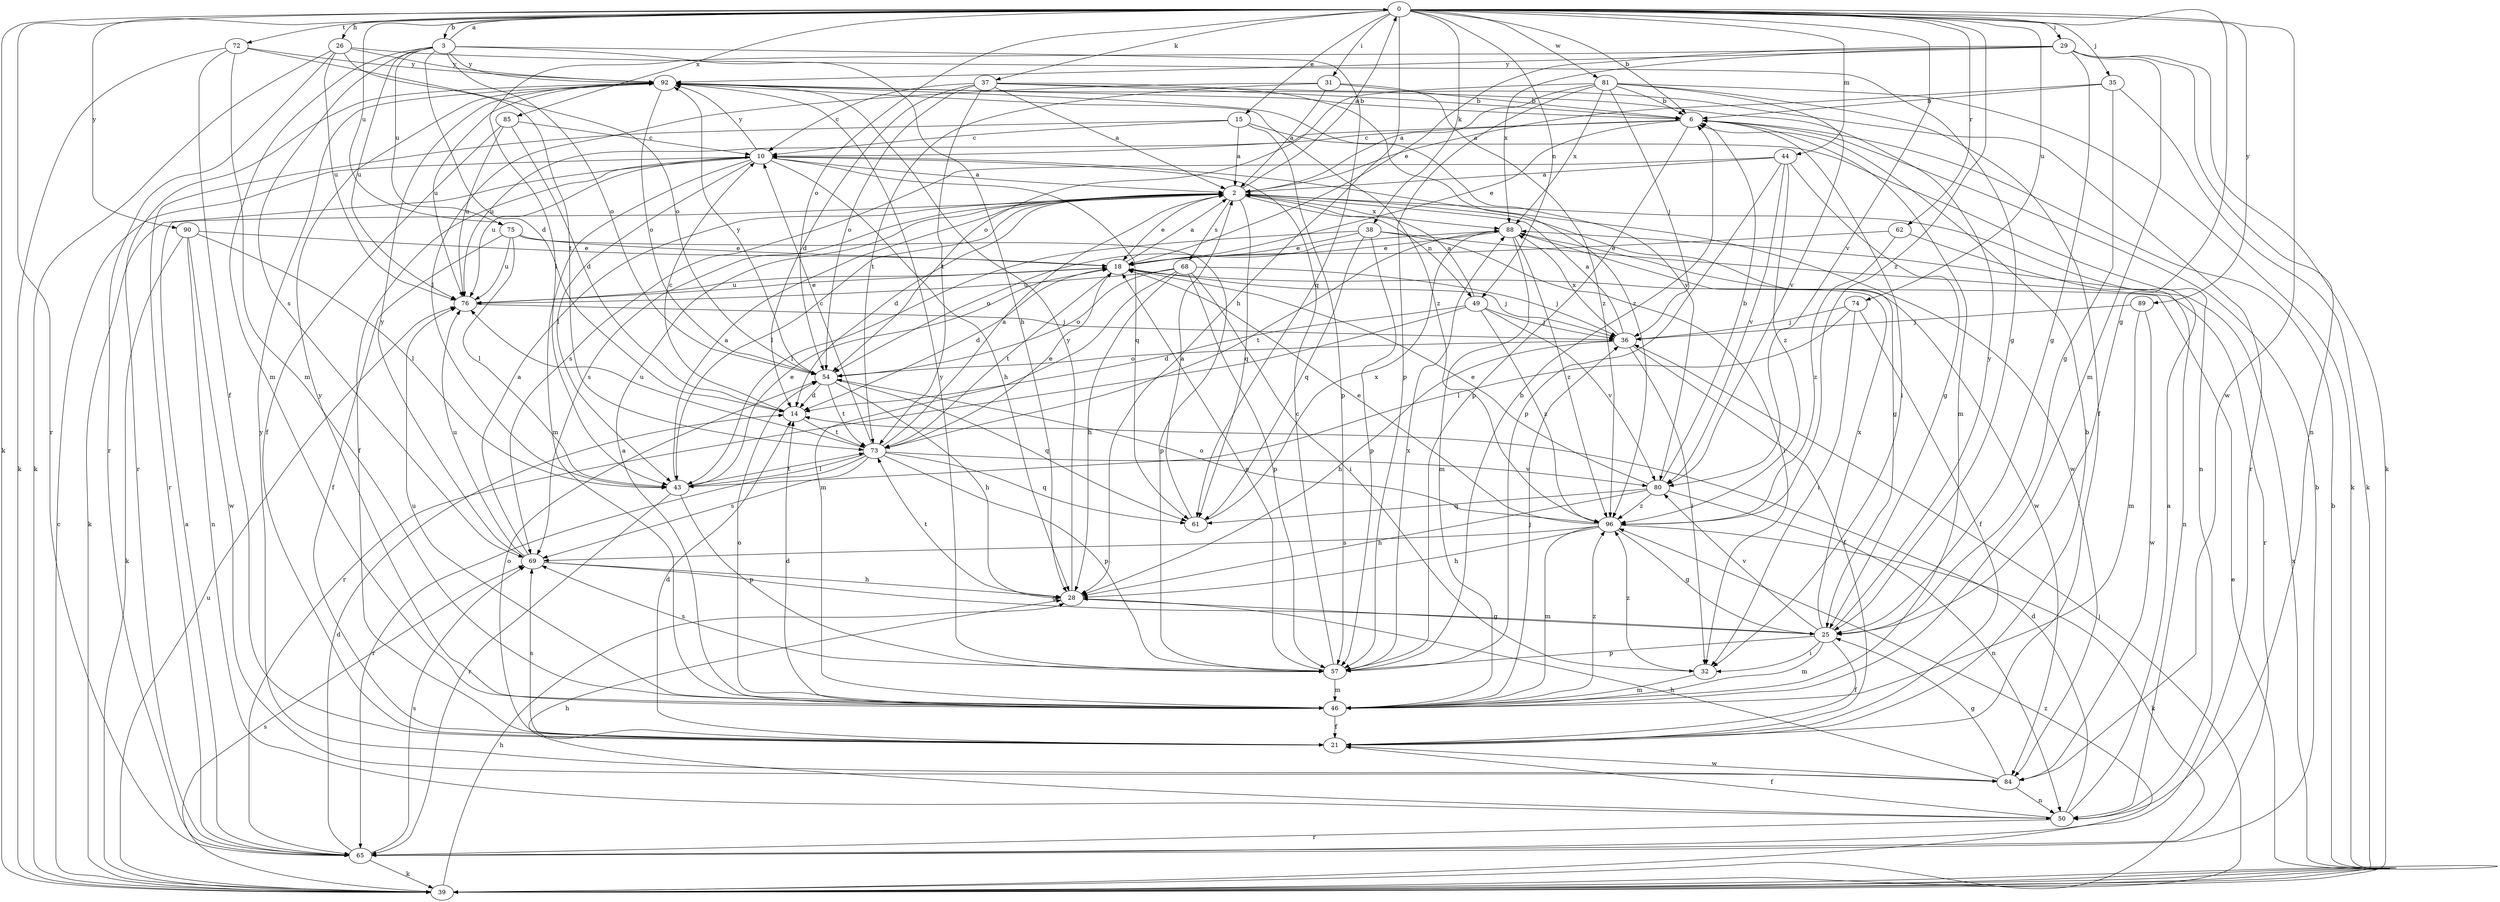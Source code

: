 strict digraph  {
0;
2;
3;
6;
10;
14;
15;
18;
21;
25;
26;
28;
29;
31;
32;
35;
36;
37;
38;
39;
43;
44;
46;
49;
50;
54;
57;
61;
62;
65;
68;
69;
72;
73;
74;
75;
76;
80;
81;
84;
85;
88;
89;
90;
92;
96;
0 -> 3  [label=b];
0 -> 6  [label=b];
0 -> 15  [label=e];
0 -> 25  [label=g];
0 -> 26  [label=h];
0 -> 28  [label=h];
0 -> 29  [label=i];
0 -> 31  [label=i];
0 -> 35  [label=j];
0 -> 37  [label=k];
0 -> 38  [label=k];
0 -> 39  [label=k];
0 -> 44  [label=m];
0 -> 49  [label=n];
0 -> 54  [label=o];
0 -> 62  [label=r];
0 -> 65  [label=r];
0 -> 72  [label=t];
0 -> 74  [label=u];
0 -> 75  [label=u];
0 -> 80  [label=v];
0 -> 81  [label=w];
0 -> 84  [label=w];
0 -> 85  [label=x];
0 -> 89  [label=y];
0 -> 90  [label=y];
0 -> 96  [label=z];
2 -> 0  [label=a];
2 -> 14  [label=d];
2 -> 18  [label=e];
2 -> 25  [label=g];
2 -> 43  [label=l];
2 -> 49  [label=n];
2 -> 61  [label=q];
2 -> 68  [label=s];
2 -> 69  [label=s];
2 -> 88  [label=x];
3 -> 0  [label=a];
3 -> 14  [label=d];
3 -> 28  [label=h];
3 -> 46  [label=m];
3 -> 54  [label=o];
3 -> 61  [label=q];
3 -> 69  [label=s];
3 -> 75  [label=u];
3 -> 76  [label=u];
3 -> 92  [label=y];
6 -> 10  [label=c];
6 -> 18  [label=e];
6 -> 32  [label=i];
6 -> 46  [label=m];
6 -> 57  [label=p];
6 -> 76  [label=u];
10 -> 2  [label=a];
10 -> 21  [label=f];
10 -> 28  [label=h];
10 -> 39  [label=k];
10 -> 43  [label=l];
10 -> 46  [label=m];
10 -> 61  [label=q];
10 -> 76  [label=u];
10 -> 84  [label=w];
10 -> 92  [label=y];
14 -> 10  [label=c];
14 -> 73  [label=t];
15 -> 2  [label=a];
15 -> 10  [label=c];
15 -> 50  [label=n];
15 -> 57  [label=p];
15 -> 65  [label=r];
18 -> 2  [label=a];
18 -> 14  [label=d];
18 -> 36  [label=j];
18 -> 73  [label=t];
18 -> 76  [label=u];
21 -> 6  [label=b];
21 -> 14  [label=d];
21 -> 54  [label=o];
21 -> 69  [label=s];
21 -> 84  [label=w];
25 -> 21  [label=f];
25 -> 32  [label=i];
25 -> 46  [label=m];
25 -> 57  [label=p];
25 -> 80  [label=v];
25 -> 88  [label=x];
25 -> 92  [label=y];
26 -> 25  [label=g];
26 -> 39  [label=k];
26 -> 65  [label=r];
26 -> 73  [label=t];
26 -> 76  [label=u];
26 -> 92  [label=y];
28 -> 25  [label=g];
28 -> 73  [label=t];
28 -> 92  [label=y];
29 -> 18  [label=e];
29 -> 25  [label=g];
29 -> 39  [label=k];
29 -> 43  [label=l];
29 -> 46  [label=m];
29 -> 50  [label=n];
29 -> 88  [label=x];
29 -> 92  [label=y];
31 -> 2  [label=a];
31 -> 6  [label=b];
31 -> 43  [label=l];
31 -> 73  [label=t];
31 -> 96  [label=z];
32 -> 46  [label=m];
32 -> 96  [label=z];
35 -> 2  [label=a];
35 -> 6  [label=b];
35 -> 25  [label=g];
35 -> 39  [label=k];
36 -> 2  [label=a];
36 -> 21  [label=f];
36 -> 28  [label=h];
36 -> 32  [label=i];
36 -> 54  [label=o];
36 -> 88  [label=x];
37 -> 2  [label=a];
37 -> 6  [label=b];
37 -> 10  [label=c];
37 -> 14  [label=d];
37 -> 54  [label=o];
37 -> 65  [label=r];
37 -> 73  [label=t];
37 -> 96  [label=z];
38 -> 18  [label=e];
38 -> 32  [label=i];
38 -> 43  [label=l];
38 -> 57  [label=p];
38 -> 61  [label=q];
38 -> 65  [label=r];
39 -> 6  [label=b];
39 -> 10  [label=c];
39 -> 18  [label=e];
39 -> 28  [label=h];
39 -> 36  [label=j];
39 -> 69  [label=s];
39 -> 76  [label=u];
39 -> 88  [label=x];
39 -> 96  [label=z];
43 -> 2  [label=a];
43 -> 18  [label=e];
43 -> 57  [label=p];
43 -> 65  [label=r];
43 -> 73  [label=t];
44 -> 2  [label=a];
44 -> 25  [label=g];
44 -> 57  [label=p];
44 -> 69  [label=s];
44 -> 80  [label=v];
44 -> 96  [label=z];
46 -> 2  [label=a];
46 -> 14  [label=d];
46 -> 21  [label=f];
46 -> 36  [label=j];
46 -> 54  [label=o];
46 -> 76  [label=u];
46 -> 92  [label=y];
46 -> 96  [label=z];
49 -> 2  [label=a];
49 -> 14  [label=d];
49 -> 36  [label=j];
49 -> 65  [label=r];
49 -> 80  [label=v];
49 -> 96  [label=z];
50 -> 2  [label=a];
50 -> 14  [label=d];
50 -> 21  [label=f];
50 -> 28  [label=h];
50 -> 65  [label=r];
54 -> 14  [label=d];
54 -> 28  [label=h];
54 -> 61  [label=q];
54 -> 73  [label=t];
54 -> 92  [label=y];
57 -> 6  [label=b];
57 -> 10  [label=c];
57 -> 18  [label=e];
57 -> 46  [label=m];
57 -> 69  [label=s];
57 -> 88  [label=x];
57 -> 92  [label=y];
61 -> 2  [label=a];
61 -> 88  [label=x];
62 -> 18  [label=e];
62 -> 50  [label=n];
62 -> 96  [label=z];
65 -> 2  [label=a];
65 -> 6  [label=b];
65 -> 14  [label=d];
65 -> 39  [label=k];
65 -> 69  [label=s];
68 -> 28  [label=h];
68 -> 32  [label=i];
68 -> 36  [label=j];
68 -> 46  [label=m];
68 -> 54  [label=o];
68 -> 57  [label=p];
68 -> 76  [label=u];
69 -> 2  [label=a];
69 -> 25  [label=g];
69 -> 28  [label=h];
69 -> 76  [label=u];
69 -> 92  [label=y];
72 -> 21  [label=f];
72 -> 39  [label=k];
72 -> 46  [label=m];
72 -> 54  [label=o];
72 -> 92  [label=y];
73 -> 2  [label=a];
73 -> 10  [label=c];
73 -> 18  [label=e];
73 -> 43  [label=l];
73 -> 57  [label=p];
73 -> 61  [label=q];
73 -> 65  [label=r];
73 -> 69  [label=s];
73 -> 76  [label=u];
73 -> 80  [label=v];
74 -> 21  [label=f];
74 -> 32  [label=i];
74 -> 36  [label=j];
74 -> 43  [label=l];
75 -> 18  [label=e];
75 -> 21  [label=f];
75 -> 43  [label=l];
75 -> 57  [label=p];
75 -> 76  [label=u];
76 -> 18  [label=e];
76 -> 36  [label=j];
80 -> 6  [label=b];
80 -> 18  [label=e];
80 -> 28  [label=h];
80 -> 50  [label=n];
80 -> 61  [label=q];
80 -> 96  [label=z];
81 -> 2  [label=a];
81 -> 6  [label=b];
81 -> 21  [label=f];
81 -> 36  [label=j];
81 -> 39  [label=k];
81 -> 54  [label=o];
81 -> 57  [label=p];
81 -> 80  [label=v];
81 -> 88  [label=x];
84 -> 25  [label=g];
84 -> 28  [label=h];
84 -> 50  [label=n];
84 -> 92  [label=y];
85 -> 10  [label=c];
85 -> 14  [label=d];
85 -> 21  [label=f];
85 -> 76  [label=u];
88 -> 18  [label=e];
88 -> 46  [label=m];
88 -> 54  [label=o];
88 -> 73  [label=t];
88 -> 84  [label=w];
88 -> 96  [label=z];
89 -> 36  [label=j];
89 -> 46  [label=m];
89 -> 84  [label=w];
90 -> 18  [label=e];
90 -> 39  [label=k];
90 -> 43  [label=l];
90 -> 50  [label=n];
90 -> 84  [label=w];
92 -> 6  [label=b];
92 -> 54  [label=o];
92 -> 65  [label=r];
92 -> 76  [label=u];
92 -> 80  [label=v];
92 -> 96  [label=z];
96 -> 18  [label=e];
96 -> 25  [label=g];
96 -> 28  [label=h];
96 -> 39  [label=k];
96 -> 46  [label=m];
96 -> 54  [label=o];
96 -> 69  [label=s];
}
